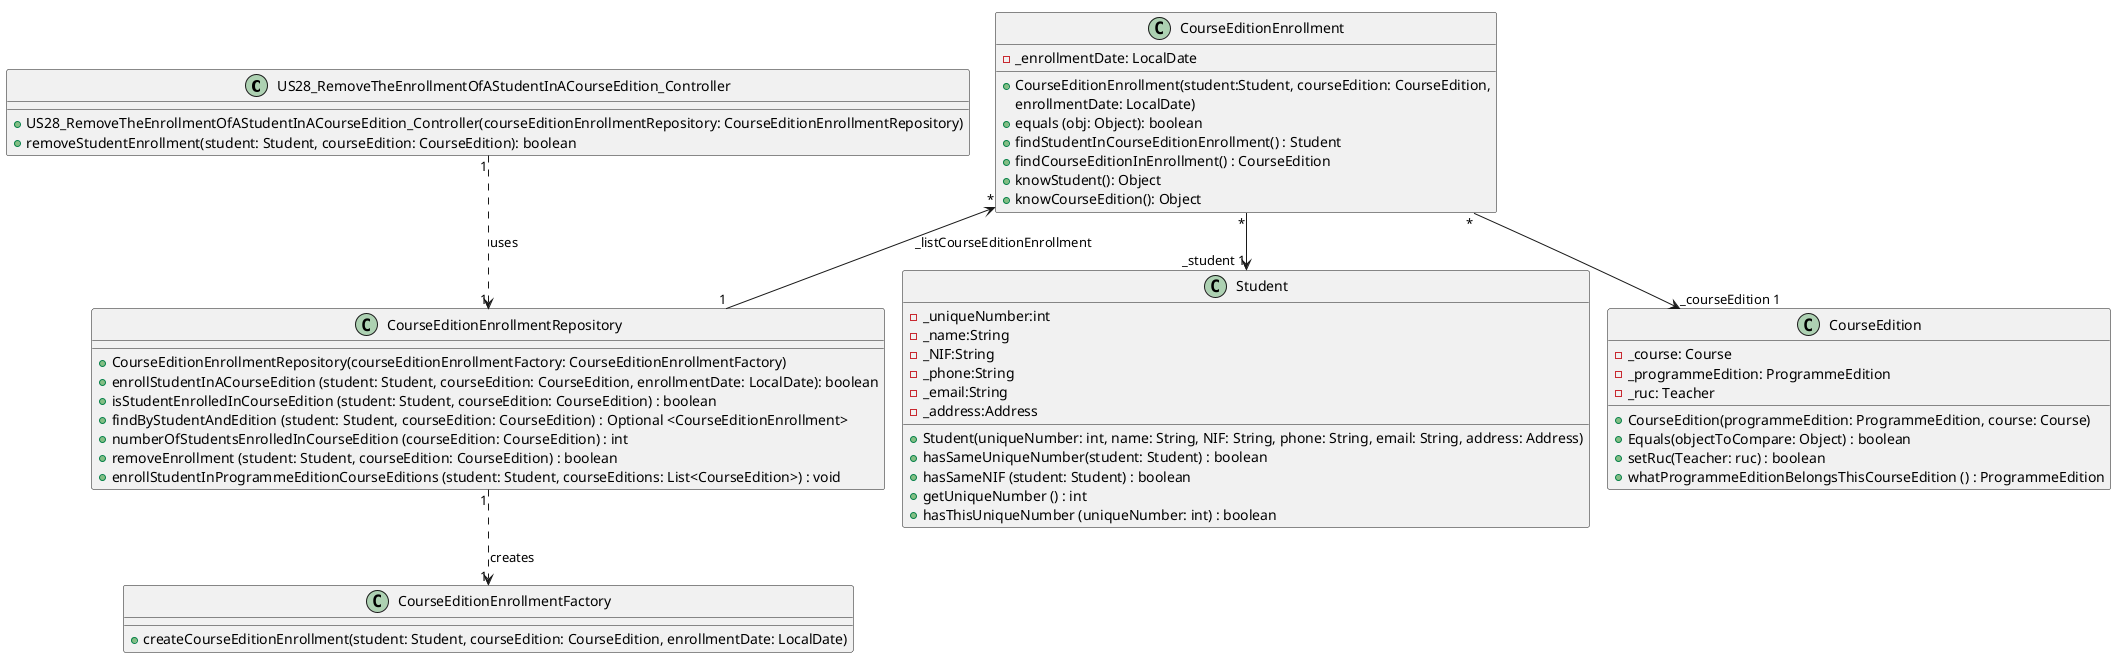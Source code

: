 @startuml
!pragma layout smetana


class US28_RemoveTheEnrollmentOfAStudentInACourseEdition_Controller {
    +US28_RemoveTheEnrollmentOfAStudentInACourseEdition_Controller(courseEditionEnrollmentRepository: CourseEditionEnrollmentRepository)
    +removeStudentEnrollment(student: Student, courseEdition: CourseEdition): boolean
}

class CourseEditionEnrollment {
    -_enrollmentDate: LocalDate
    +CourseEditionEnrollment(student:Student, courseEdition: CourseEdition,
     enrollmentDate: LocalDate)
    +equals (obj: Object): boolean
    +findStudentInCourseEditionEnrollment() : Student
    +findCourseEditionInEnrollment() : CourseEdition
    +knowStudent(): Object
    +knowCourseEdition(): Object
}

class CourseEditionEnrollmentRepository {
    +CourseEditionEnrollmentRepository(courseEditionEnrollmentFactory: CourseEditionEnrollmentFactory)
    +enrollStudentInACourseEdition (student: Student, courseEdition: CourseEdition, enrollmentDate: LocalDate): boolean
    +isStudentEnrolledInCourseEdition (student: Student, courseEdition: CourseEdition) : boolean
    +findByStudentAndEdition (student: Student, courseEdition: CourseEdition) : Optional <CourseEditionEnrollment>
    +numberOfStudentsEnrolledInCourseEdition (courseEdition: CourseEdition) : int
    +removeEnrollment (student: Student, courseEdition: CourseEdition) : boolean
    +enrollStudentInProgrammeEditionCourseEditions (student: Student, courseEditions: List<CourseEdition>) : void
}

class Student {
    -_uniqueNumber:int
    -_name:String
    -_NIF:String
    -_phone:String
    -_email:String
    -_address:Address
    +Student(uniqueNumber: int, name: String, NIF: String, phone: String, email: String, address: Address)
    +hasSameUniqueNumber(student: Student) : boolean
    +hasSameNIF (student: Student) : boolean
    +getUniqueNumber () : int
    +hasThisUniqueNumber (uniqueNumber: int) : boolean
}

class CourseEdition {
    -_course: Course
    -_programmeEdition: ProgrammeEdition
    -_ruc: Teacher
    +CourseEdition(programmeEdition: ProgrammeEdition, course: Course)
    +Equals(objectToCompare: Object) : boolean
    +setRuc(Teacher: ruc) : boolean
    +whatProgrammeEditionBelongsThisCourseEdition () : ProgrammeEdition
}

class CourseEditionEnrollmentFactory {
    +createCourseEditionEnrollment(student: Student, courseEdition: CourseEdition, enrollmentDate: LocalDate)
    }




CourseEditionEnrollment "*" --> "_student 1" Student
CourseEditionEnrollment "*" --> "_courseEdition 1  " CourseEdition
CourseEditionEnrollment "                                *" <-- "1" CourseEditionEnrollmentRepository: _listCourseEditionEnrollment
US28_RemoveTheEnrollmentOfAStudentInACourseEdition_Controller "1"..> "1" CourseEditionEnrollmentRepository : uses
CourseEditionEnrollmentRepository "1" ..> "1" CourseEditionEnrollmentFactory : creates
@enduml